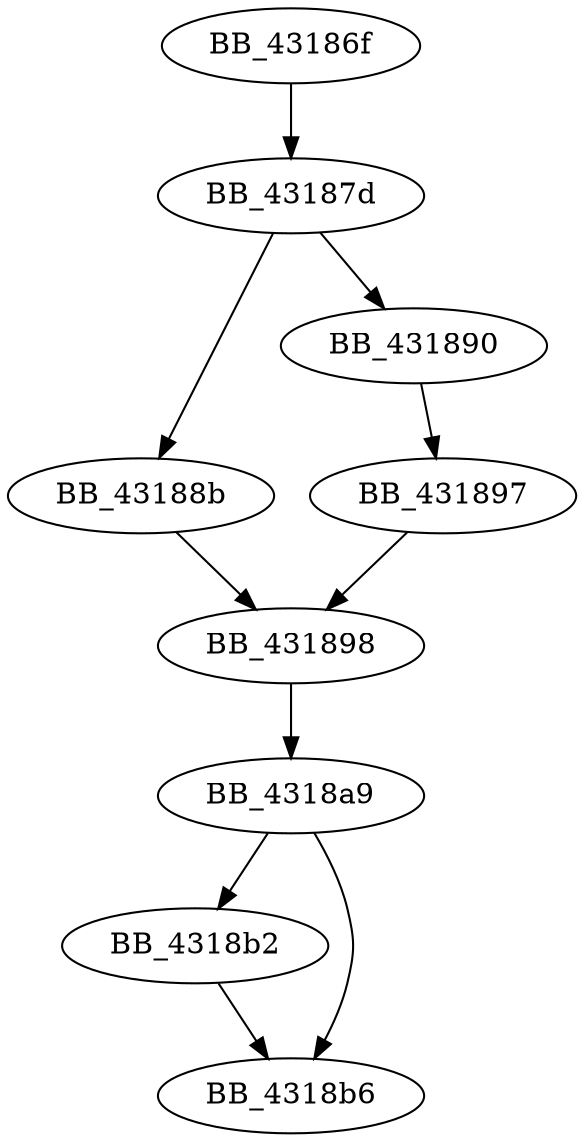 DiGraph _GetLocaleNameFromLanguage{
BB_43186f->BB_43187d
BB_43187d->BB_43188b
BB_43187d->BB_431890
BB_43188b->BB_431898
BB_431890->BB_431897
BB_431897->BB_431898
BB_431898->BB_4318a9
BB_4318a9->BB_4318b2
BB_4318a9->BB_4318b6
BB_4318b2->BB_4318b6
}
